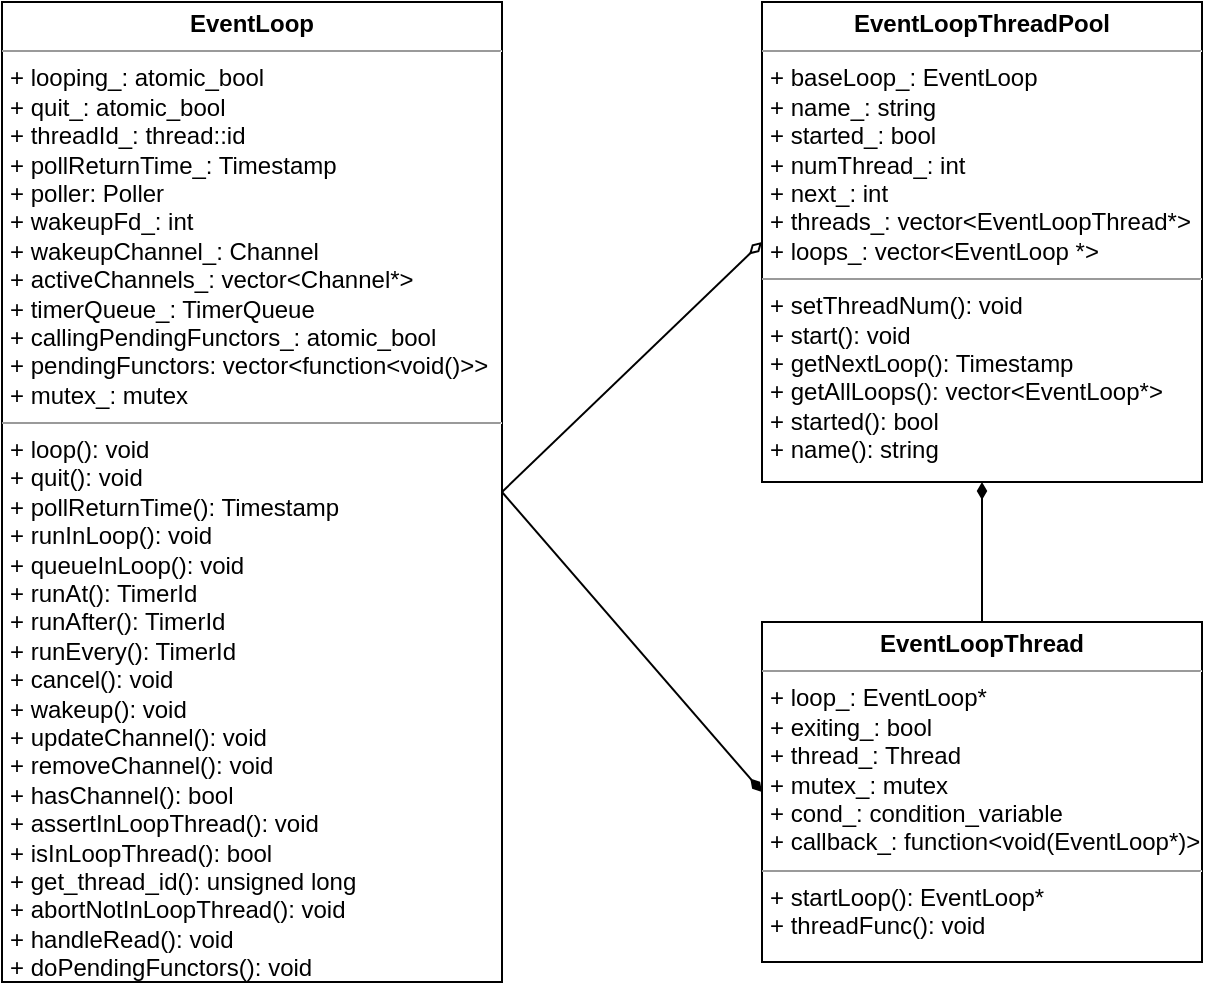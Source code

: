 <mxfile>
    <diagram id="GwxLpcnWTorqsf2Z1MEg" name="第 1 页">
        <mxGraphModel dx="720" dy="591" grid="1" gridSize="10" guides="1" tooltips="1" connect="1" arrows="1" fold="1" page="1" pageScale="1" pageWidth="827" pageHeight="1169" math="0" shadow="0">
            <root>
                <mxCell id="0"/>
                <mxCell id="1" parent="0"/>
                <mxCell id="13" style="edgeStyle=none;html=1;exitX=1;exitY=0.5;exitDx=0;exitDy=0;entryX=0;entryY=0.5;entryDx=0;entryDy=0;endArrow=diamondThin;endFill=0;strokeWidth=1;" parent="1" source="9" target="10" edge="1">
                    <mxGeometry relative="1" as="geometry"/>
                </mxCell>
                <mxCell id="14" style="edgeStyle=none;html=1;exitX=1;exitY=0.5;exitDx=0;exitDy=0;entryX=0;entryY=0.5;entryDx=0;entryDy=0;endArrow=diamondThin;endFill=1;" parent="1" source="9" target="11" edge="1">
                    <mxGeometry relative="1" as="geometry"/>
                </mxCell>
                <mxCell id="9" value="&lt;p style=&quot;margin:0px;margin-top:4px;text-align:center;&quot;&gt;&lt;b&gt;EventLoop&lt;/b&gt;&lt;/p&gt;&lt;hr size=&quot;1&quot;&gt;&lt;p style=&quot;margin:0px;margin-left:4px;&quot;&gt;+ looping_: atomic_bool&lt;/p&gt;&lt;p style=&quot;margin:0px;margin-left:4px;&quot;&gt;+ quit_: atomic_bool&amp;nbsp;&lt;/p&gt;&lt;p style=&quot;margin:0px;margin-left:4px;&quot;&gt;+ threadId_: thread::id&lt;/p&gt;&lt;p style=&quot;margin:0px;margin-left:4px;&quot;&gt;+ pollReturnTime_: Timestamp&lt;/p&gt;&lt;p style=&quot;margin:0px;margin-left:4px;&quot;&gt;+ poller: Poller&lt;/p&gt;&lt;p style=&quot;margin:0px;margin-left:4px;&quot;&gt;+ wakeupFd_: int&lt;/p&gt;&lt;p style=&quot;margin:0px;margin-left:4px;&quot;&gt;+ wakeupChannel_: Channel&lt;/p&gt;&lt;p style=&quot;margin:0px;margin-left:4px;&quot;&gt;+ activeChannels_: vector&amp;lt;Channel*&amp;gt;&lt;/p&gt;&lt;p style=&quot;margin:0px;margin-left:4px;&quot;&gt;+ timerQueue_: TimerQueue&lt;/p&gt;&lt;p style=&quot;margin:0px;margin-left:4px;&quot;&gt;+ callingPendingFunctors_: atomic_bool&lt;/p&gt;&lt;p style=&quot;margin:0px;margin-left:4px;&quot;&gt;+ pendingFunctors: vector&amp;lt;function&amp;lt;void()&amp;gt;&amp;gt;&lt;/p&gt;&lt;p style=&quot;margin:0px;margin-left:4px;&quot;&gt;+ mutex_: mutex&lt;/p&gt;&lt;hr size=&quot;1&quot;&gt;&lt;p style=&quot;margin:0px;margin-left:4px;&quot;&gt;+ loop(): void&lt;/p&gt;&lt;p style=&quot;margin:0px;margin-left:4px;&quot;&gt;+ quit(): void&lt;/p&gt;&lt;p style=&quot;margin:0px;margin-left:4px;&quot;&gt;+ pollReturnTime(): Timestamp&lt;/p&gt;&lt;p style=&quot;margin:0px;margin-left:4px;&quot;&gt;+ runInLoop(): void&lt;/p&gt;&lt;p style=&quot;margin:0px;margin-left:4px;&quot;&gt;+ queueInLoop(): void&lt;/p&gt;&lt;p style=&quot;margin:0px;margin-left:4px;&quot;&gt;+ runAt(): TimerId&lt;/p&gt;&lt;p style=&quot;margin:0px;margin-left:4px;&quot;&gt;+ runAfter(): TimerId&lt;/p&gt;&lt;p style=&quot;margin:0px;margin-left:4px;&quot;&gt;+ runEvery(): TimerId&lt;/p&gt;&lt;p style=&quot;margin:0px;margin-left:4px;&quot;&gt;+ cancel(): void&lt;/p&gt;&lt;p style=&quot;margin:0px;margin-left:4px;&quot;&gt;+ wakeup(): void&lt;/p&gt;&lt;p style=&quot;margin:0px;margin-left:4px;&quot;&gt;+ updateChannel(): void&lt;/p&gt;&lt;p style=&quot;margin:0px;margin-left:4px;&quot;&gt;+ removeChannel(): void&lt;/p&gt;&lt;p style=&quot;margin:0px;margin-left:4px;&quot;&gt;+ hasChannel(): bool&lt;/p&gt;&lt;p style=&quot;margin:0px;margin-left:4px;&quot;&gt;+ assertInLoopThread(): void&lt;/p&gt;&lt;p style=&quot;margin:0px;margin-left:4px;&quot;&gt;+ isInLoopThread(): bool&lt;/p&gt;&lt;p style=&quot;margin:0px;margin-left:4px;&quot;&gt;+ get_thread_id(): unsigned long&lt;/p&gt;&lt;p style=&quot;margin:0px;margin-left:4px;&quot;&gt;+ abortNotInLoopThread(): void&lt;/p&gt;&lt;p style=&quot;margin:0px;margin-left:4px;&quot;&gt;+ handleRead(): void&lt;/p&gt;&lt;p style=&quot;margin:0px;margin-left:4px;&quot;&gt;+ doPendingFunctors(): void&lt;/p&gt;" style="verticalAlign=top;align=left;overflow=fill;fontSize=12;fontFamily=Helvetica;html=1;" parent="1" vertex="1">
                    <mxGeometry x="70" y="40" width="250" height="490" as="geometry"/>
                </mxCell>
                <mxCell id="10" value="&lt;p style=&quot;margin:0px;margin-top:4px;text-align:center;&quot;&gt;&lt;b&gt;EventLoopThreadPool&lt;/b&gt;&lt;/p&gt;&lt;hr size=&quot;1&quot;&gt;&lt;p style=&quot;margin:0px;margin-left:4px;&quot;&gt;+ baseLoop_: EventLoop&lt;/p&gt;&lt;p style=&quot;margin:0px;margin-left:4px;&quot;&gt;+ name_: string&amp;nbsp;&lt;/p&gt;&lt;p style=&quot;margin:0px;margin-left:4px;&quot;&gt;+ started_: bool&lt;/p&gt;&lt;p style=&quot;margin:0px;margin-left:4px;&quot;&gt;+ numThread_: int&lt;/p&gt;&lt;p style=&quot;margin:0px;margin-left:4px;&quot;&gt;+ next_: int&lt;/p&gt;&lt;p style=&quot;margin:0px;margin-left:4px;&quot;&gt;+ threads_: vector&amp;lt;EventLoopThread*&amp;gt;&lt;/p&gt;&lt;p style=&quot;margin:0px;margin-left:4px;&quot;&gt;+ loops_: vector&amp;lt;EventLoop *&amp;gt;&lt;/p&gt;&lt;hr size=&quot;1&quot;&gt;&lt;p style=&quot;margin:0px;margin-left:4px;&quot;&gt;+ setThreadNum(): void&lt;/p&gt;&lt;p style=&quot;margin:0px;margin-left:4px;&quot;&gt;+ start(): void&lt;/p&gt;&lt;p style=&quot;margin:0px;margin-left:4px;&quot;&gt;+ getNextLoop(): Timestamp&lt;/p&gt;&lt;p style=&quot;margin:0px;margin-left:4px;&quot;&gt;+ getAllLoops(): vector&amp;lt;EventLoop*&amp;gt;&lt;/p&gt;&lt;p style=&quot;margin:0px;margin-left:4px;&quot;&gt;+ started(): bool&lt;/p&gt;&lt;p style=&quot;margin:0px;margin-left:4px;&quot;&gt;+ name(): string&lt;/p&gt;&lt;p style=&quot;margin:0px;margin-left:4px;&quot;&gt;&lt;br&gt;&lt;/p&gt;" style="verticalAlign=top;align=left;overflow=fill;fontSize=12;fontFamily=Helvetica;html=1;" parent="1" vertex="1">
                    <mxGeometry x="450" y="40" width="220" height="240" as="geometry"/>
                </mxCell>
                <mxCell id="15" style="edgeStyle=none;html=1;exitX=0.5;exitY=0;exitDx=0;exitDy=0;entryX=0.5;entryY=1;entryDx=0;entryDy=0;strokeWidth=1;endArrow=diamondThin;endFill=1;" parent="1" source="11" target="10" edge="1">
                    <mxGeometry relative="1" as="geometry"/>
                </mxCell>
                <mxCell id="11" value="&lt;p style=&quot;margin:0px;margin-top:4px;text-align:center;&quot;&gt;&lt;b&gt;EventLoopThread&lt;/b&gt;&lt;/p&gt;&lt;hr size=&quot;1&quot;&gt;&lt;p style=&quot;margin:0px;margin-left:4px;&quot;&gt;+ loop_: EventLoop*&lt;/p&gt;&lt;p style=&quot;margin:0px;margin-left:4px;&quot;&gt;+ exiting_: bool&amp;nbsp;&lt;/p&gt;&lt;p style=&quot;margin:0px;margin-left:4px;&quot;&gt;+ thread_: Thread&lt;/p&gt;&lt;p style=&quot;margin:0px;margin-left:4px;&quot;&gt;+ mutex_: mutex&lt;/p&gt;&lt;p style=&quot;margin:0px;margin-left:4px;&quot;&gt;+ cond_: condition_variable&lt;/p&gt;&lt;p style=&quot;margin:0px;margin-left:4px;&quot;&gt;+ callback_: function&amp;lt;void(EventLoop*)&amp;gt;&lt;/p&gt;&lt;hr size=&quot;1&quot;&gt;&lt;p style=&quot;margin:0px;margin-left:4px;&quot;&gt;+ startLoop(): EventLoop*&lt;/p&gt;&lt;p style=&quot;margin:0px;margin-left:4px;&quot;&gt;+ threadFunc(): void&lt;/p&gt;&lt;p style=&quot;margin:0px;margin-left:4px;&quot;&gt;&lt;br&gt;&lt;/p&gt;" style="verticalAlign=top;align=left;overflow=fill;fontSize=12;fontFamily=Helvetica;html=1;" parent="1" vertex="1">
                    <mxGeometry x="450" y="350" width="220" height="170" as="geometry"/>
                </mxCell>
            </root>
        </mxGraphModel>
    </diagram>
</mxfile>